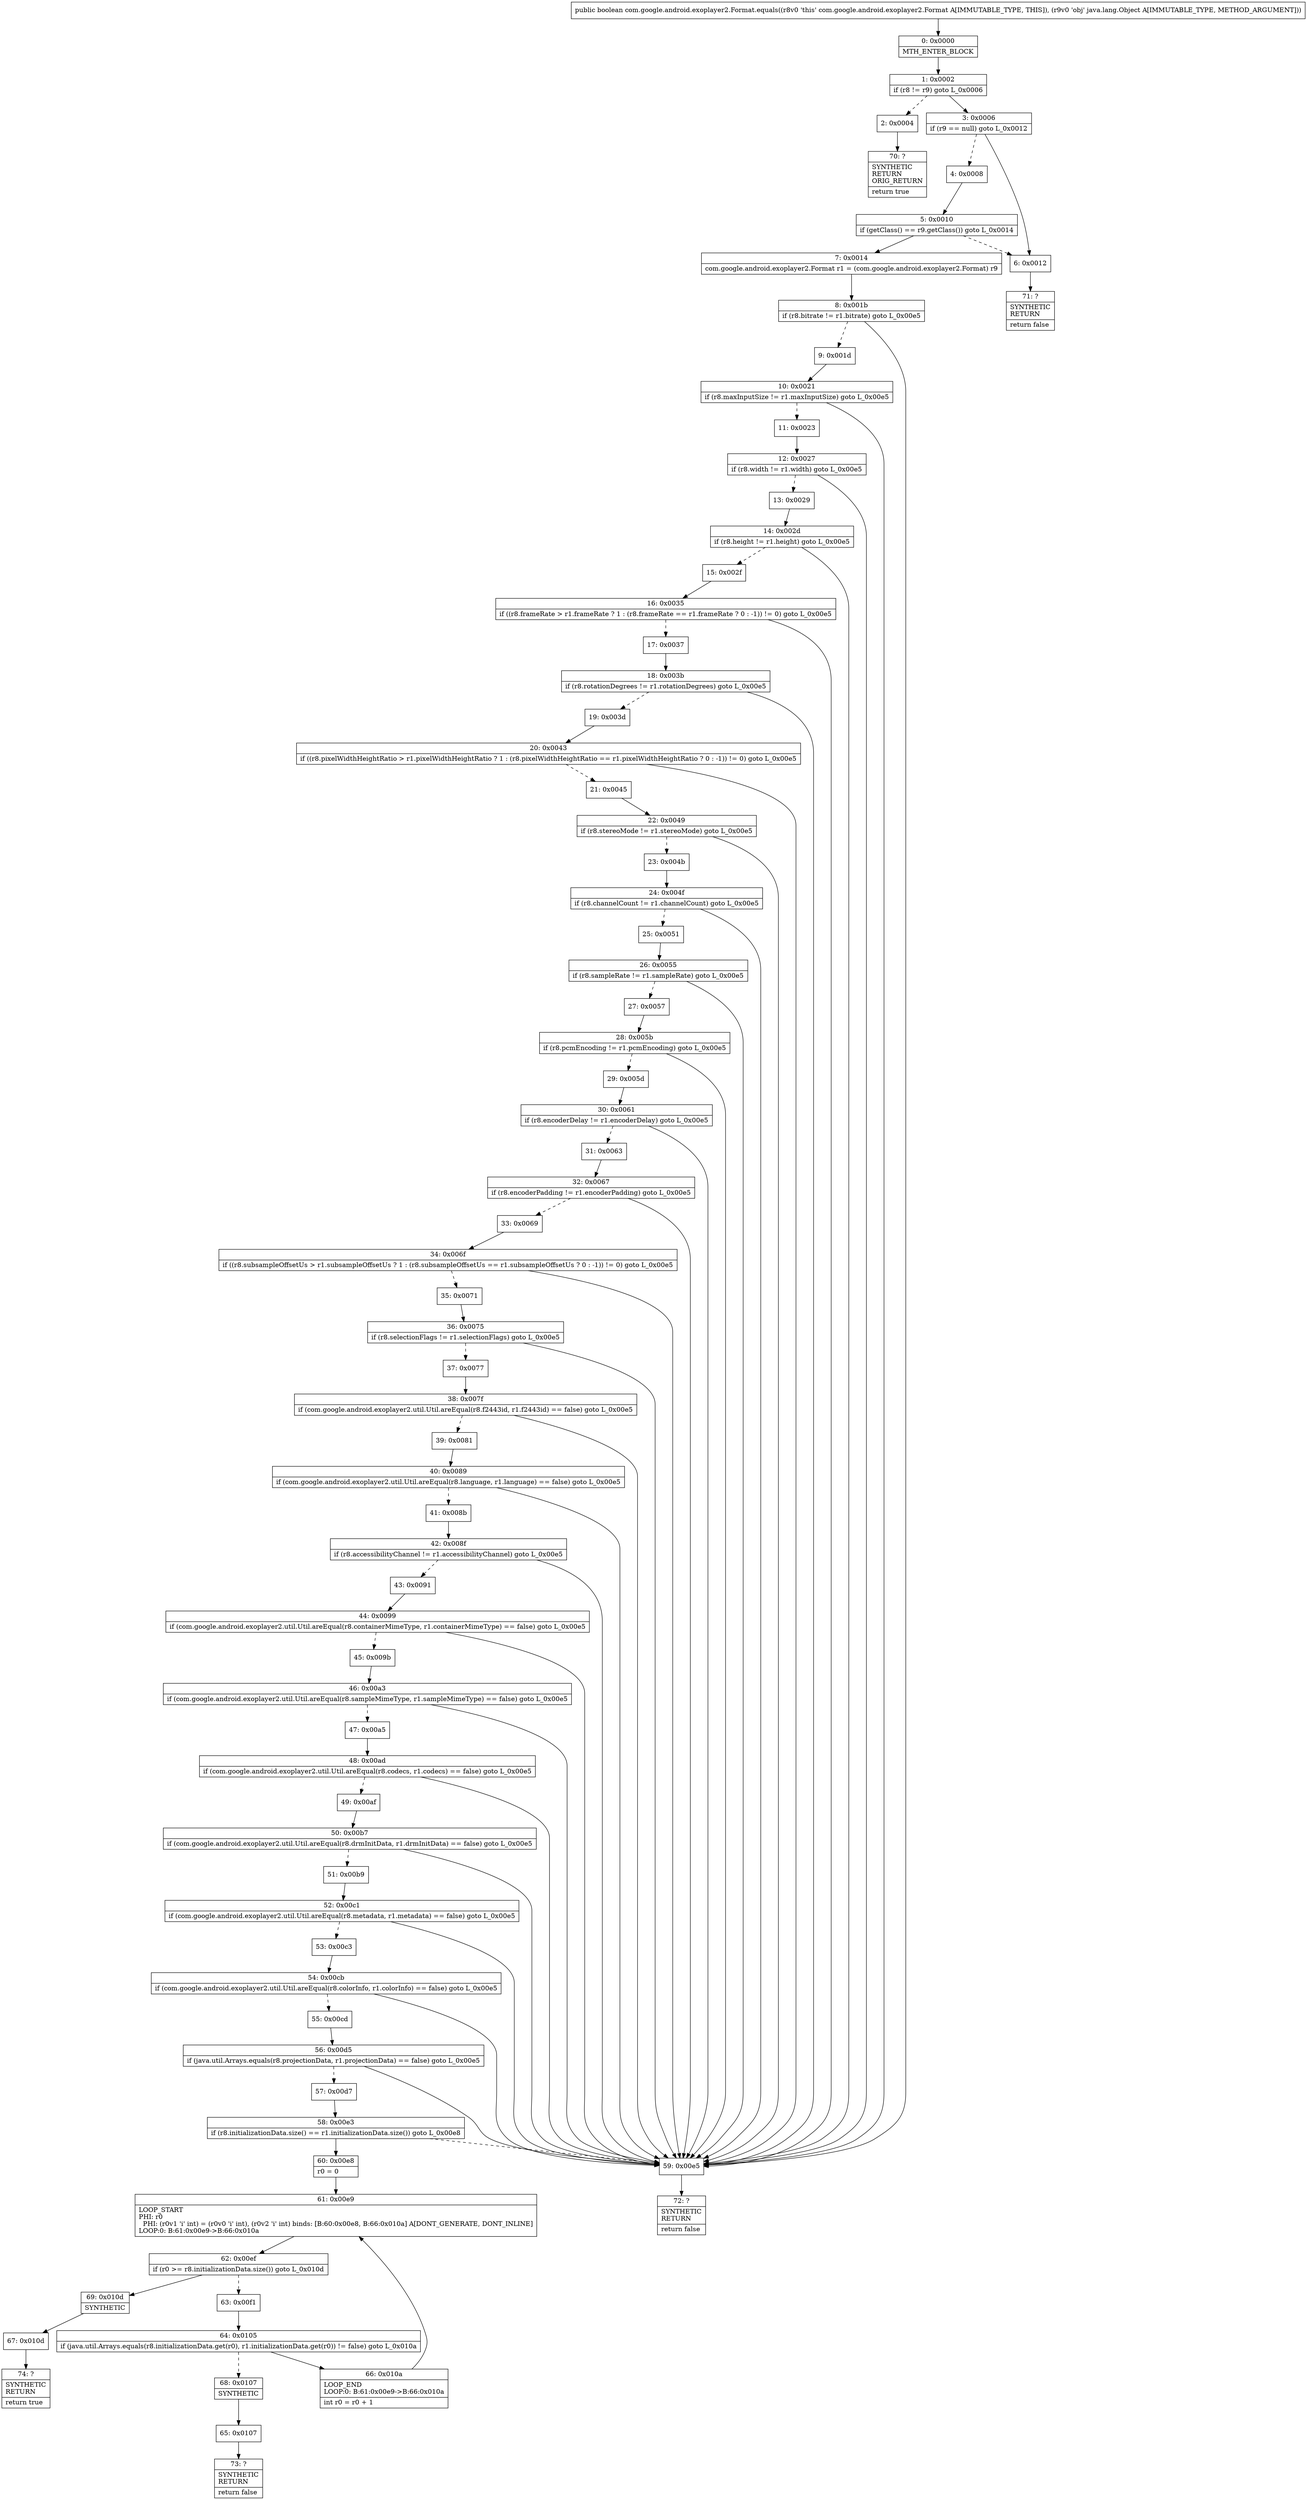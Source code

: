 digraph "CFG forcom.google.android.exoplayer2.Format.equals(Ljava\/lang\/Object;)Z" {
Node_0 [shape=record,label="{0\:\ 0x0000|MTH_ENTER_BLOCK\l}"];
Node_1 [shape=record,label="{1\:\ 0x0002|if (r8 != r9) goto L_0x0006\l}"];
Node_2 [shape=record,label="{2\:\ 0x0004}"];
Node_3 [shape=record,label="{3\:\ 0x0006|if (r9 == null) goto L_0x0012\l}"];
Node_4 [shape=record,label="{4\:\ 0x0008}"];
Node_5 [shape=record,label="{5\:\ 0x0010|if (getClass() == r9.getClass()) goto L_0x0014\l}"];
Node_6 [shape=record,label="{6\:\ 0x0012}"];
Node_7 [shape=record,label="{7\:\ 0x0014|com.google.android.exoplayer2.Format r1 = (com.google.android.exoplayer2.Format) r9\l}"];
Node_8 [shape=record,label="{8\:\ 0x001b|if (r8.bitrate != r1.bitrate) goto L_0x00e5\l}"];
Node_9 [shape=record,label="{9\:\ 0x001d}"];
Node_10 [shape=record,label="{10\:\ 0x0021|if (r8.maxInputSize != r1.maxInputSize) goto L_0x00e5\l}"];
Node_11 [shape=record,label="{11\:\ 0x0023}"];
Node_12 [shape=record,label="{12\:\ 0x0027|if (r8.width != r1.width) goto L_0x00e5\l}"];
Node_13 [shape=record,label="{13\:\ 0x0029}"];
Node_14 [shape=record,label="{14\:\ 0x002d|if (r8.height != r1.height) goto L_0x00e5\l}"];
Node_15 [shape=record,label="{15\:\ 0x002f}"];
Node_16 [shape=record,label="{16\:\ 0x0035|if ((r8.frameRate \> r1.frameRate ? 1 : (r8.frameRate == r1.frameRate ? 0 : \-1)) != 0) goto L_0x00e5\l}"];
Node_17 [shape=record,label="{17\:\ 0x0037}"];
Node_18 [shape=record,label="{18\:\ 0x003b|if (r8.rotationDegrees != r1.rotationDegrees) goto L_0x00e5\l}"];
Node_19 [shape=record,label="{19\:\ 0x003d}"];
Node_20 [shape=record,label="{20\:\ 0x0043|if ((r8.pixelWidthHeightRatio \> r1.pixelWidthHeightRatio ? 1 : (r8.pixelWidthHeightRatio == r1.pixelWidthHeightRatio ? 0 : \-1)) != 0) goto L_0x00e5\l}"];
Node_21 [shape=record,label="{21\:\ 0x0045}"];
Node_22 [shape=record,label="{22\:\ 0x0049|if (r8.stereoMode != r1.stereoMode) goto L_0x00e5\l}"];
Node_23 [shape=record,label="{23\:\ 0x004b}"];
Node_24 [shape=record,label="{24\:\ 0x004f|if (r8.channelCount != r1.channelCount) goto L_0x00e5\l}"];
Node_25 [shape=record,label="{25\:\ 0x0051}"];
Node_26 [shape=record,label="{26\:\ 0x0055|if (r8.sampleRate != r1.sampleRate) goto L_0x00e5\l}"];
Node_27 [shape=record,label="{27\:\ 0x0057}"];
Node_28 [shape=record,label="{28\:\ 0x005b|if (r8.pcmEncoding != r1.pcmEncoding) goto L_0x00e5\l}"];
Node_29 [shape=record,label="{29\:\ 0x005d}"];
Node_30 [shape=record,label="{30\:\ 0x0061|if (r8.encoderDelay != r1.encoderDelay) goto L_0x00e5\l}"];
Node_31 [shape=record,label="{31\:\ 0x0063}"];
Node_32 [shape=record,label="{32\:\ 0x0067|if (r8.encoderPadding != r1.encoderPadding) goto L_0x00e5\l}"];
Node_33 [shape=record,label="{33\:\ 0x0069}"];
Node_34 [shape=record,label="{34\:\ 0x006f|if ((r8.subsampleOffsetUs \> r1.subsampleOffsetUs ? 1 : (r8.subsampleOffsetUs == r1.subsampleOffsetUs ? 0 : \-1)) != 0) goto L_0x00e5\l}"];
Node_35 [shape=record,label="{35\:\ 0x0071}"];
Node_36 [shape=record,label="{36\:\ 0x0075|if (r8.selectionFlags != r1.selectionFlags) goto L_0x00e5\l}"];
Node_37 [shape=record,label="{37\:\ 0x0077}"];
Node_38 [shape=record,label="{38\:\ 0x007f|if (com.google.android.exoplayer2.util.Util.areEqual(r8.f2443id, r1.f2443id) == false) goto L_0x00e5\l}"];
Node_39 [shape=record,label="{39\:\ 0x0081}"];
Node_40 [shape=record,label="{40\:\ 0x0089|if (com.google.android.exoplayer2.util.Util.areEqual(r8.language, r1.language) == false) goto L_0x00e5\l}"];
Node_41 [shape=record,label="{41\:\ 0x008b}"];
Node_42 [shape=record,label="{42\:\ 0x008f|if (r8.accessibilityChannel != r1.accessibilityChannel) goto L_0x00e5\l}"];
Node_43 [shape=record,label="{43\:\ 0x0091}"];
Node_44 [shape=record,label="{44\:\ 0x0099|if (com.google.android.exoplayer2.util.Util.areEqual(r8.containerMimeType, r1.containerMimeType) == false) goto L_0x00e5\l}"];
Node_45 [shape=record,label="{45\:\ 0x009b}"];
Node_46 [shape=record,label="{46\:\ 0x00a3|if (com.google.android.exoplayer2.util.Util.areEqual(r8.sampleMimeType, r1.sampleMimeType) == false) goto L_0x00e5\l}"];
Node_47 [shape=record,label="{47\:\ 0x00a5}"];
Node_48 [shape=record,label="{48\:\ 0x00ad|if (com.google.android.exoplayer2.util.Util.areEqual(r8.codecs, r1.codecs) == false) goto L_0x00e5\l}"];
Node_49 [shape=record,label="{49\:\ 0x00af}"];
Node_50 [shape=record,label="{50\:\ 0x00b7|if (com.google.android.exoplayer2.util.Util.areEqual(r8.drmInitData, r1.drmInitData) == false) goto L_0x00e5\l}"];
Node_51 [shape=record,label="{51\:\ 0x00b9}"];
Node_52 [shape=record,label="{52\:\ 0x00c1|if (com.google.android.exoplayer2.util.Util.areEqual(r8.metadata, r1.metadata) == false) goto L_0x00e5\l}"];
Node_53 [shape=record,label="{53\:\ 0x00c3}"];
Node_54 [shape=record,label="{54\:\ 0x00cb|if (com.google.android.exoplayer2.util.Util.areEqual(r8.colorInfo, r1.colorInfo) == false) goto L_0x00e5\l}"];
Node_55 [shape=record,label="{55\:\ 0x00cd}"];
Node_56 [shape=record,label="{56\:\ 0x00d5|if (java.util.Arrays.equals(r8.projectionData, r1.projectionData) == false) goto L_0x00e5\l}"];
Node_57 [shape=record,label="{57\:\ 0x00d7}"];
Node_58 [shape=record,label="{58\:\ 0x00e3|if (r8.initializationData.size() == r1.initializationData.size()) goto L_0x00e8\l}"];
Node_59 [shape=record,label="{59\:\ 0x00e5}"];
Node_60 [shape=record,label="{60\:\ 0x00e8|r0 = 0\l}"];
Node_61 [shape=record,label="{61\:\ 0x00e9|LOOP_START\lPHI: r0 \l  PHI: (r0v1 'i' int) = (r0v0 'i' int), (r0v2 'i' int) binds: [B:60:0x00e8, B:66:0x010a] A[DONT_GENERATE, DONT_INLINE]\lLOOP:0: B:61:0x00e9\-\>B:66:0x010a\l}"];
Node_62 [shape=record,label="{62\:\ 0x00ef|if (r0 \>= r8.initializationData.size()) goto L_0x010d\l}"];
Node_63 [shape=record,label="{63\:\ 0x00f1}"];
Node_64 [shape=record,label="{64\:\ 0x0105|if (java.util.Arrays.equals(r8.initializationData.get(r0), r1.initializationData.get(r0)) != false) goto L_0x010a\l}"];
Node_65 [shape=record,label="{65\:\ 0x0107}"];
Node_66 [shape=record,label="{66\:\ 0x010a|LOOP_END\lLOOP:0: B:61:0x00e9\-\>B:66:0x010a\l|int r0 = r0 + 1\l}"];
Node_67 [shape=record,label="{67\:\ 0x010d}"];
Node_68 [shape=record,label="{68\:\ 0x0107|SYNTHETIC\l}"];
Node_69 [shape=record,label="{69\:\ 0x010d|SYNTHETIC\l}"];
Node_70 [shape=record,label="{70\:\ ?|SYNTHETIC\lRETURN\lORIG_RETURN\l|return true\l}"];
Node_71 [shape=record,label="{71\:\ ?|SYNTHETIC\lRETURN\l|return false\l}"];
Node_72 [shape=record,label="{72\:\ ?|SYNTHETIC\lRETURN\l|return false\l}"];
Node_73 [shape=record,label="{73\:\ ?|SYNTHETIC\lRETURN\l|return false\l}"];
Node_74 [shape=record,label="{74\:\ ?|SYNTHETIC\lRETURN\l|return true\l}"];
MethodNode[shape=record,label="{public boolean com.google.android.exoplayer2.Format.equals((r8v0 'this' com.google.android.exoplayer2.Format A[IMMUTABLE_TYPE, THIS]), (r9v0 'obj' java.lang.Object A[IMMUTABLE_TYPE, METHOD_ARGUMENT])) }"];
MethodNode -> Node_0;
Node_0 -> Node_1;
Node_1 -> Node_2[style=dashed];
Node_1 -> Node_3;
Node_2 -> Node_70;
Node_3 -> Node_4[style=dashed];
Node_3 -> Node_6;
Node_4 -> Node_5;
Node_5 -> Node_6[style=dashed];
Node_5 -> Node_7;
Node_6 -> Node_71;
Node_7 -> Node_8;
Node_8 -> Node_9[style=dashed];
Node_8 -> Node_59;
Node_9 -> Node_10;
Node_10 -> Node_11[style=dashed];
Node_10 -> Node_59;
Node_11 -> Node_12;
Node_12 -> Node_13[style=dashed];
Node_12 -> Node_59;
Node_13 -> Node_14;
Node_14 -> Node_15[style=dashed];
Node_14 -> Node_59;
Node_15 -> Node_16;
Node_16 -> Node_17[style=dashed];
Node_16 -> Node_59;
Node_17 -> Node_18;
Node_18 -> Node_19[style=dashed];
Node_18 -> Node_59;
Node_19 -> Node_20;
Node_20 -> Node_21[style=dashed];
Node_20 -> Node_59;
Node_21 -> Node_22;
Node_22 -> Node_23[style=dashed];
Node_22 -> Node_59;
Node_23 -> Node_24;
Node_24 -> Node_25[style=dashed];
Node_24 -> Node_59;
Node_25 -> Node_26;
Node_26 -> Node_27[style=dashed];
Node_26 -> Node_59;
Node_27 -> Node_28;
Node_28 -> Node_29[style=dashed];
Node_28 -> Node_59;
Node_29 -> Node_30;
Node_30 -> Node_31[style=dashed];
Node_30 -> Node_59;
Node_31 -> Node_32;
Node_32 -> Node_33[style=dashed];
Node_32 -> Node_59;
Node_33 -> Node_34;
Node_34 -> Node_35[style=dashed];
Node_34 -> Node_59;
Node_35 -> Node_36;
Node_36 -> Node_37[style=dashed];
Node_36 -> Node_59;
Node_37 -> Node_38;
Node_38 -> Node_39[style=dashed];
Node_38 -> Node_59;
Node_39 -> Node_40;
Node_40 -> Node_41[style=dashed];
Node_40 -> Node_59;
Node_41 -> Node_42;
Node_42 -> Node_43[style=dashed];
Node_42 -> Node_59;
Node_43 -> Node_44;
Node_44 -> Node_45[style=dashed];
Node_44 -> Node_59;
Node_45 -> Node_46;
Node_46 -> Node_47[style=dashed];
Node_46 -> Node_59;
Node_47 -> Node_48;
Node_48 -> Node_49[style=dashed];
Node_48 -> Node_59;
Node_49 -> Node_50;
Node_50 -> Node_51[style=dashed];
Node_50 -> Node_59;
Node_51 -> Node_52;
Node_52 -> Node_53[style=dashed];
Node_52 -> Node_59;
Node_53 -> Node_54;
Node_54 -> Node_55[style=dashed];
Node_54 -> Node_59;
Node_55 -> Node_56;
Node_56 -> Node_57[style=dashed];
Node_56 -> Node_59;
Node_57 -> Node_58;
Node_58 -> Node_59[style=dashed];
Node_58 -> Node_60;
Node_59 -> Node_72;
Node_60 -> Node_61;
Node_61 -> Node_62;
Node_62 -> Node_63[style=dashed];
Node_62 -> Node_69;
Node_63 -> Node_64;
Node_64 -> Node_66;
Node_64 -> Node_68[style=dashed];
Node_65 -> Node_73;
Node_66 -> Node_61;
Node_67 -> Node_74;
Node_68 -> Node_65;
Node_69 -> Node_67;
}

